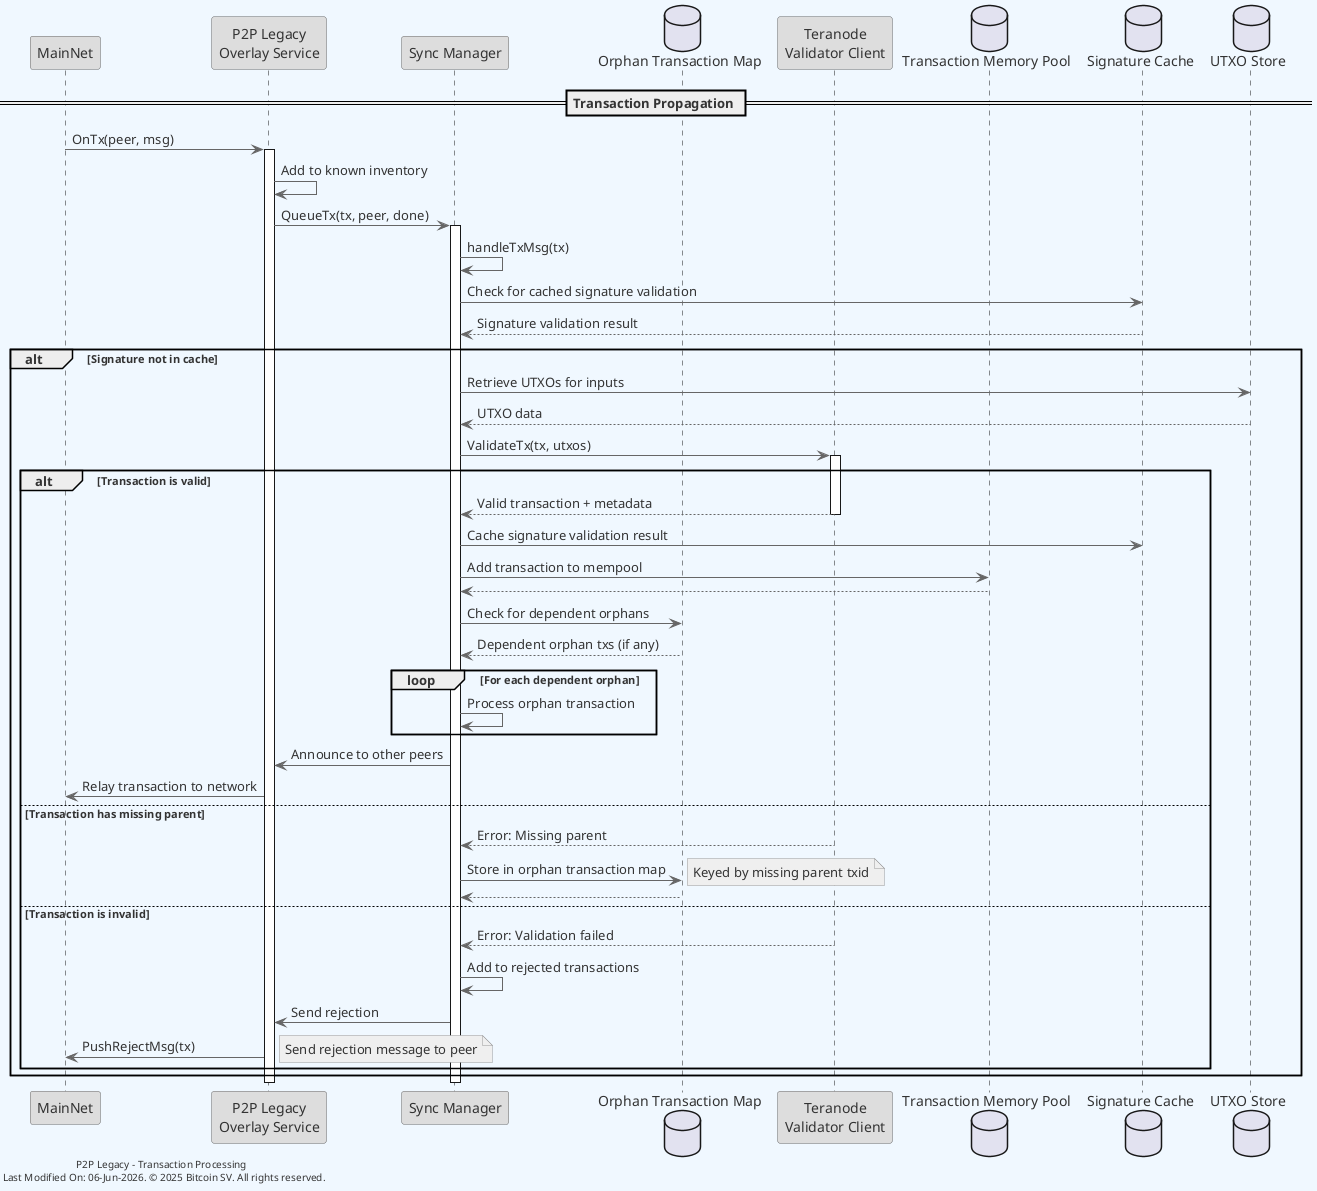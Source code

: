 @startuml transaction_process
skinparam backgroundColor #F0F8FF
skinparam defaultFontColor #333333
skinparam arrowColor #666666

' Define borders for all elements
skinparam entity {
  BorderColor #666666
  BackgroundColor #DDDDDD
}

skinparam control {
  BorderColor #666666
  BackgroundColor #DDDDDD
}

skinparam participant {
  BorderColor #666666
  BackgroundColor #DDDDDD
}

skinparam note {
  BorderColor #999999
  BackgroundColor #EFEFEF
}

participant MainNet as mainnet
participant "P2P Legacy\nOverlay Service" as legacy
participant "Sync Manager" as syncManager
database "Orphan Transaction Map" as orphanPool
participant "Teranode\nValidator Client" as validator
database "Transaction Memory Pool" as mempool
database "Signature Cache" as sigCache
database "UTXO Store" as utxoStore

== Transaction Propagation ==

mainnet -> legacy : OnTx(peer, msg)
activate legacy

legacy -> legacy : Add to known inventory

legacy -> syncManager : QueueTx(tx, peer, done)
activate syncManager

syncManager -> syncManager : handleTxMsg(tx)

syncManager -> sigCache : Check for cached signature validation
sigCache --> syncManager : Signature validation result

alt Signature not in cache
    syncManager -> utxoStore : Retrieve UTXOs for inputs
    utxoStore --> syncManager : UTXO data

    syncManager -> validator : ValidateTx(tx, utxos)
    activate validator

alt Transaction is valid
    validator --> syncManager : Valid transaction + metadata
    deactivate validator

    syncManager -> sigCache : Cache signature validation result

    syncManager -> mempool : Add transaction to mempool
    mempool --> syncManager

    syncManager -> orphanPool : Check for dependent orphans
    orphanPool --> syncManager : Dependent orphan txs (if any)

    loop For each dependent orphan
        syncManager -> syncManager : Process orphan transaction
    end

    syncManager -> legacy : Announce to other peers
    legacy -> mainnet : Relay transaction to network

else Transaction has missing parent
    validator --> syncManager : Error: Missing parent
    deactivate validator

    syncManager -> orphanPool : Store in orphan transaction map
    note right: Keyed by missing parent txid
    orphanPool --> syncManager

else Transaction is invalid
    validator --> syncManager : Error: Validation failed
    deactivate validator

    syncManager -> syncManager : Add to rejected transactions
    syncManager -> legacy : Send rejection
    legacy -> mainnet : PushRejectMsg(tx)
    note right: Send rejection message to peer
end

end

deactivate syncManager
deactivate legacy

left footer "P2P Legacy - Transaction Processing \n Last Modified On: %date("dd-MMM-yyyy"). © 2025 Bitcoin SV. All rights reserved."

@enduml
